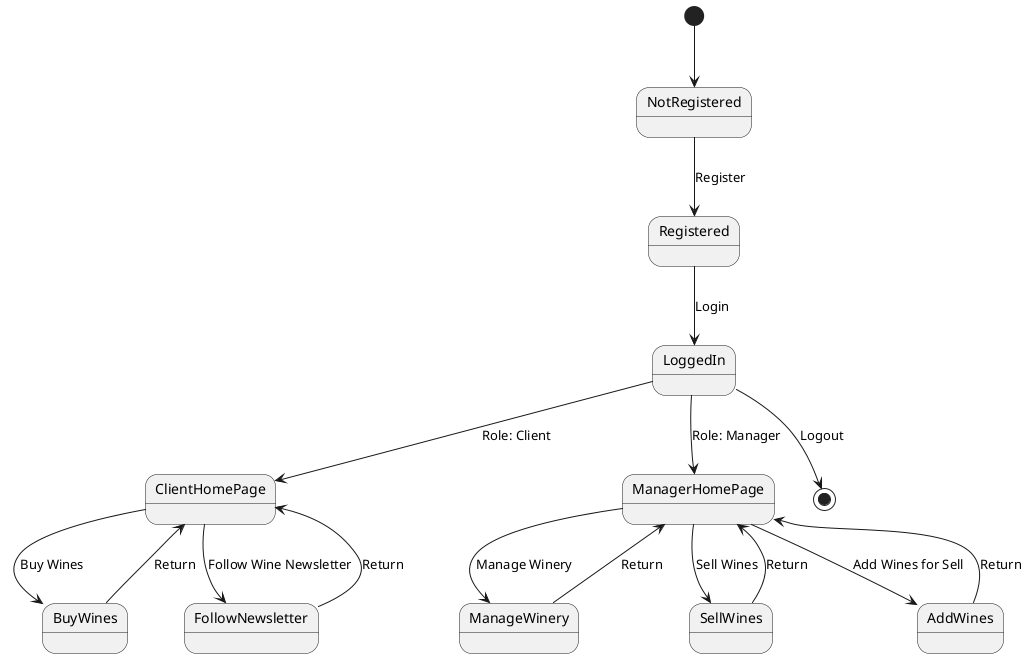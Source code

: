 @startuml BarrelSnap_StateMachineDiagram

[*] --> NotRegistered
NotRegistered --> Registered: Register
Registered --> LoggedIn: Login
LoggedIn --> ClientHomePage: Role: Client
LoggedIn --> ManagerHomePage: Role: Manager
ClientHomePage --> BuyWines: Buy Wines
ClientHomePage --> FollowNewsletter: Follow Wine Newsletter
ManagerHomePage --> ManageWinery: Manage Winery
ManagerHomePage --> SellWines: Sell Wines
ManagerHomePage --> AddWines: Add Wines for Sell
BuyWines --> ClientHomePage: Return
FollowNewsletter --> ClientHomePage: Return
ManageWinery --> ManagerHomePage: Return
SellWines --> ManagerHomePage: Return
AddWines --> ManagerHomePage: Return
LoggedIn --> [*]: Logout

@enduml
